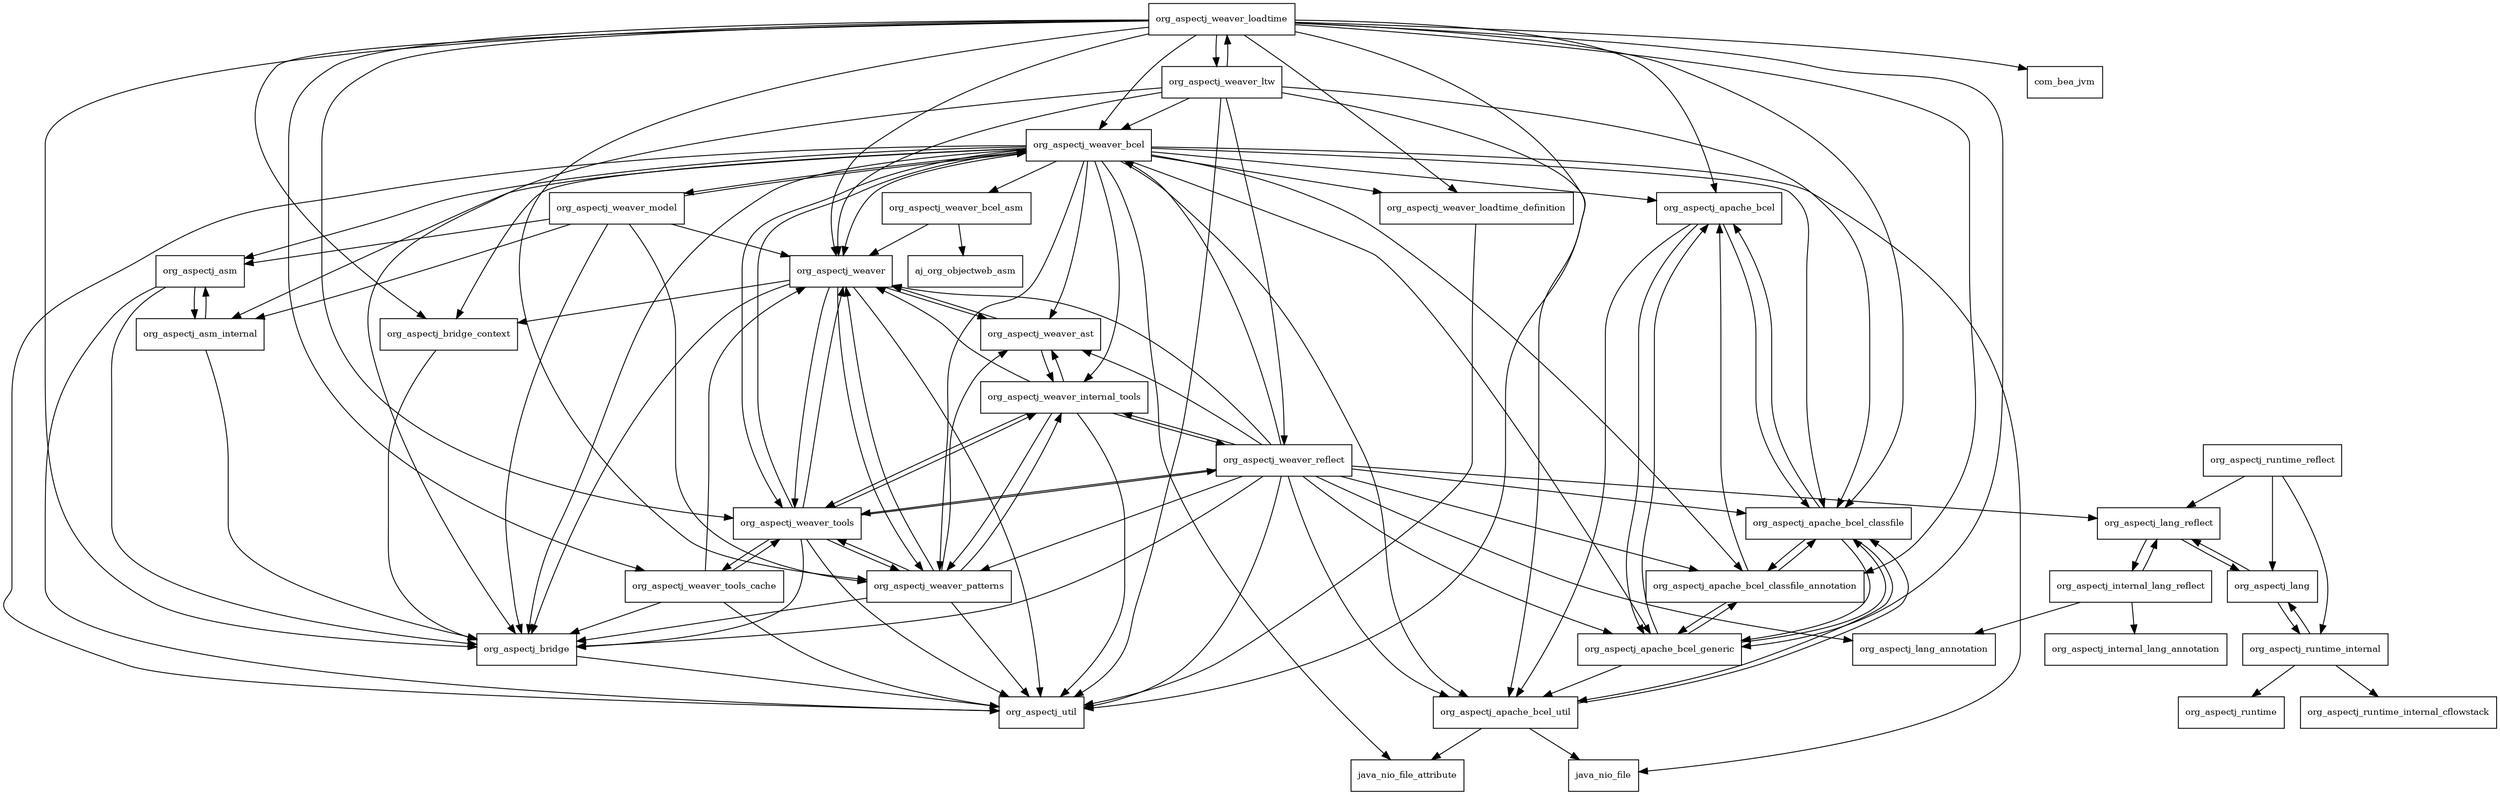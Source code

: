 digraph aspectjweaver_1_9_4_package_dependencies {
  node [shape = box, fontsize=10.0];
  org_aspectj_apache_bcel -> org_aspectj_apache_bcel_classfile;
  org_aspectj_apache_bcel -> org_aspectj_apache_bcel_generic;
  org_aspectj_apache_bcel -> org_aspectj_apache_bcel_util;
  org_aspectj_apache_bcel_classfile -> org_aspectj_apache_bcel;
  org_aspectj_apache_bcel_classfile -> org_aspectj_apache_bcel_classfile_annotation;
  org_aspectj_apache_bcel_classfile -> org_aspectj_apache_bcel_generic;
  org_aspectj_apache_bcel_classfile -> org_aspectj_apache_bcel_util;
  org_aspectj_apache_bcel_classfile_annotation -> org_aspectj_apache_bcel;
  org_aspectj_apache_bcel_classfile_annotation -> org_aspectj_apache_bcel_classfile;
  org_aspectj_apache_bcel_classfile_annotation -> org_aspectj_apache_bcel_generic;
  org_aspectj_apache_bcel_generic -> org_aspectj_apache_bcel;
  org_aspectj_apache_bcel_generic -> org_aspectj_apache_bcel_classfile;
  org_aspectj_apache_bcel_generic -> org_aspectj_apache_bcel_classfile_annotation;
  org_aspectj_apache_bcel_generic -> org_aspectj_apache_bcel_util;
  org_aspectj_apache_bcel_util -> java_nio_file;
  org_aspectj_apache_bcel_util -> java_nio_file_attribute;
  org_aspectj_apache_bcel_util -> org_aspectj_apache_bcel_classfile;
  org_aspectj_asm -> org_aspectj_asm_internal;
  org_aspectj_asm -> org_aspectj_bridge;
  org_aspectj_asm -> org_aspectj_util;
  org_aspectj_asm_internal -> org_aspectj_asm;
  org_aspectj_asm_internal -> org_aspectj_bridge;
  org_aspectj_bridge -> org_aspectj_util;
  org_aspectj_bridge_context -> org_aspectj_bridge;
  org_aspectj_internal_lang_reflect -> org_aspectj_internal_lang_annotation;
  org_aspectj_internal_lang_reflect -> org_aspectj_lang_annotation;
  org_aspectj_internal_lang_reflect -> org_aspectj_lang_reflect;
  org_aspectj_lang -> org_aspectj_lang_reflect;
  org_aspectj_lang -> org_aspectj_runtime_internal;
  org_aspectj_lang_reflect -> org_aspectj_internal_lang_reflect;
  org_aspectj_lang_reflect -> org_aspectj_lang;
  org_aspectj_runtime_internal -> org_aspectj_lang;
  org_aspectj_runtime_internal -> org_aspectj_runtime;
  org_aspectj_runtime_internal -> org_aspectj_runtime_internal_cflowstack;
  org_aspectj_runtime_reflect -> org_aspectj_lang;
  org_aspectj_runtime_reflect -> org_aspectj_lang_reflect;
  org_aspectj_runtime_reflect -> org_aspectj_runtime_internal;
  org_aspectj_weaver -> org_aspectj_bridge;
  org_aspectj_weaver -> org_aspectj_bridge_context;
  org_aspectj_weaver -> org_aspectj_util;
  org_aspectj_weaver -> org_aspectj_weaver_ast;
  org_aspectj_weaver -> org_aspectj_weaver_patterns;
  org_aspectj_weaver -> org_aspectj_weaver_tools;
  org_aspectj_weaver_ast -> org_aspectj_weaver;
  org_aspectj_weaver_ast -> org_aspectj_weaver_internal_tools;
  org_aspectj_weaver_bcel -> java_nio_file;
  org_aspectj_weaver_bcel -> java_nio_file_attribute;
  org_aspectj_weaver_bcel -> org_aspectj_apache_bcel;
  org_aspectj_weaver_bcel -> org_aspectj_apache_bcel_classfile;
  org_aspectj_weaver_bcel -> org_aspectj_apache_bcel_classfile_annotation;
  org_aspectj_weaver_bcel -> org_aspectj_apache_bcel_generic;
  org_aspectj_weaver_bcel -> org_aspectj_apache_bcel_util;
  org_aspectj_weaver_bcel -> org_aspectj_asm;
  org_aspectj_weaver_bcel -> org_aspectj_asm_internal;
  org_aspectj_weaver_bcel -> org_aspectj_bridge;
  org_aspectj_weaver_bcel -> org_aspectj_bridge_context;
  org_aspectj_weaver_bcel -> org_aspectj_util;
  org_aspectj_weaver_bcel -> org_aspectj_weaver;
  org_aspectj_weaver_bcel -> org_aspectj_weaver_ast;
  org_aspectj_weaver_bcel -> org_aspectj_weaver_bcel_asm;
  org_aspectj_weaver_bcel -> org_aspectj_weaver_internal_tools;
  org_aspectj_weaver_bcel -> org_aspectj_weaver_loadtime_definition;
  org_aspectj_weaver_bcel -> org_aspectj_weaver_model;
  org_aspectj_weaver_bcel -> org_aspectj_weaver_patterns;
  org_aspectj_weaver_bcel -> org_aspectj_weaver_tools;
  org_aspectj_weaver_bcel_asm -> aj_org_objectweb_asm;
  org_aspectj_weaver_bcel_asm -> org_aspectj_weaver;
  org_aspectj_weaver_internal_tools -> org_aspectj_util;
  org_aspectj_weaver_internal_tools -> org_aspectj_weaver;
  org_aspectj_weaver_internal_tools -> org_aspectj_weaver_ast;
  org_aspectj_weaver_internal_tools -> org_aspectj_weaver_patterns;
  org_aspectj_weaver_internal_tools -> org_aspectj_weaver_reflect;
  org_aspectj_weaver_internal_tools -> org_aspectj_weaver_tools;
  org_aspectj_weaver_loadtime -> com_bea_jvm;
  org_aspectj_weaver_loadtime -> org_aspectj_apache_bcel;
  org_aspectj_weaver_loadtime -> org_aspectj_apache_bcel_classfile;
  org_aspectj_weaver_loadtime -> org_aspectj_apache_bcel_classfile_annotation;
  org_aspectj_weaver_loadtime -> org_aspectj_apache_bcel_generic;
  org_aspectj_weaver_loadtime -> org_aspectj_bridge;
  org_aspectj_weaver_loadtime -> org_aspectj_bridge_context;
  org_aspectj_weaver_loadtime -> org_aspectj_util;
  org_aspectj_weaver_loadtime -> org_aspectj_weaver;
  org_aspectj_weaver_loadtime -> org_aspectj_weaver_bcel;
  org_aspectj_weaver_loadtime -> org_aspectj_weaver_loadtime_definition;
  org_aspectj_weaver_loadtime -> org_aspectj_weaver_ltw;
  org_aspectj_weaver_loadtime -> org_aspectj_weaver_patterns;
  org_aspectj_weaver_loadtime -> org_aspectj_weaver_tools;
  org_aspectj_weaver_loadtime -> org_aspectj_weaver_tools_cache;
  org_aspectj_weaver_loadtime_definition -> org_aspectj_util;
  org_aspectj_weaver_ltw -> org_aspectj_apache_bcel_classfile;
  org_aspectj_weaver_ltw -> org_aspectj_apache_bcel_util;
  org_aspectj_weaver_ltw -> org_aspectj_bridge;
  org_aspectj_weaver_ltw -> org_aspectj_util;
  org_aspectj_weaver_ltw -> org_aspectj_weaver;
  org_aspectj_weaver_ltw -> org_aspectj_weaver_bcel;
  org_aspectj_weaver_ltw -> org_aspectj_weaver_loadtime;
  org_aspectj_weaver_ltw -> org_aspectj_weaver_reflect;
  org_aspectj_weaver_model -> org_aspectj_asm;
  org_aspectj_weaver_model -> org_aspectj_asm_internal;
  org_aspectj_weaver_model -> org_aspectj_bridge;
  org_aspectj_weaver_model -> org_aspectj_weaver;
  org_aspectj_weaver_model -> org_aspectj_weaver_bcel;
  org_aspectj_weaver_model -> org_aspectj_weaver_patterns;
  org_aspectj_weaver_patterns -> org_aspectj_bridge;
  org_aspectj_weaver_patterns -> org_aspectj_util;
  org_aspectj_weaver_patterns -> org_aspectj_weaver;
  org_aspectj_weaver_patterns -> org_aspectj_weaver_ast;
  org_aspectj_weaver_patterns -> org_aspectj_weaver_internal_tools;
  org_aspectj_weaver_patterns -> org_aspectj_weaver_tools;
  org_aspectj_weaver_reflect -> org_aspectj_apache_bcel_classfile;
  org_aspectj_weaver_reflect -> org_aspectj_apache_bcel_classfile_annotation;
  org_aspectj_weaver_reflect -> org_aspectj_apache_bcel_generic;
  org_aspectj_weaver_reflect -> org_aspectj_apache_bcel_util;
  org_aspectj_weaver_reflect -> org_aspectj_bridge;
  org_aspectj_weaver_reflect -> org_aspectj_lang_annotation;
  org_aspectj_weaver_reflect -> org_aspectj_lang_reflect;
  org_aspectj_weaver_reflect -> org_aspectj_util;
  org_aspectj_weaver_reflect -> org_aspectj_weaver;
  org_aspectj_weaver_reflect -> org_aspectj_weaver_ast;
  org_aspectj_weaver_reflect -> org_aspectj_weaver_bcel;
  org_aspectj_weaver_reflect -> org_aspectj_weaver_internal_tools;
  org_aspectj_weaver_reflect -> org_aspectj_weaver_patterns;
  org_aspectj_weaver_reflect -> org_aspectj_weaver_tools;
  org_aspectj_weaver_tools -> org_aspectj_bridge;
  org_aspectj_weaver_tools -> org_aspectj_util;
  org_aspectj_weaver_tools -> org_aspectj_weaver;
  org_aspectj_weaver_tools -> org_aspectj_weaver_bcel;
  org_aspectj_weaver_tools -> org_aspectj_weaver_internal_tools;
  org_aspectj_weaver_tools -> org_aspectj_weaver_patterns;
  org_aspectj_weaver_tools -> org_aspectj_weaver_reflect;
  org_aspectj_weaver_tools -> org_aspectj_weaver_tools_cache;
  org_aspectj_weaver_tools_cache -> org_aspectj_bridge;
  org_aspectj_weaver_tools_cache -> org_aspectj_util;
  org_aspectj_weaver_tools_cache -> org_aspectj_weaver;
  org_aspectj_weaver_tools_cache -> org_aspectj_weaver_tools;
}
